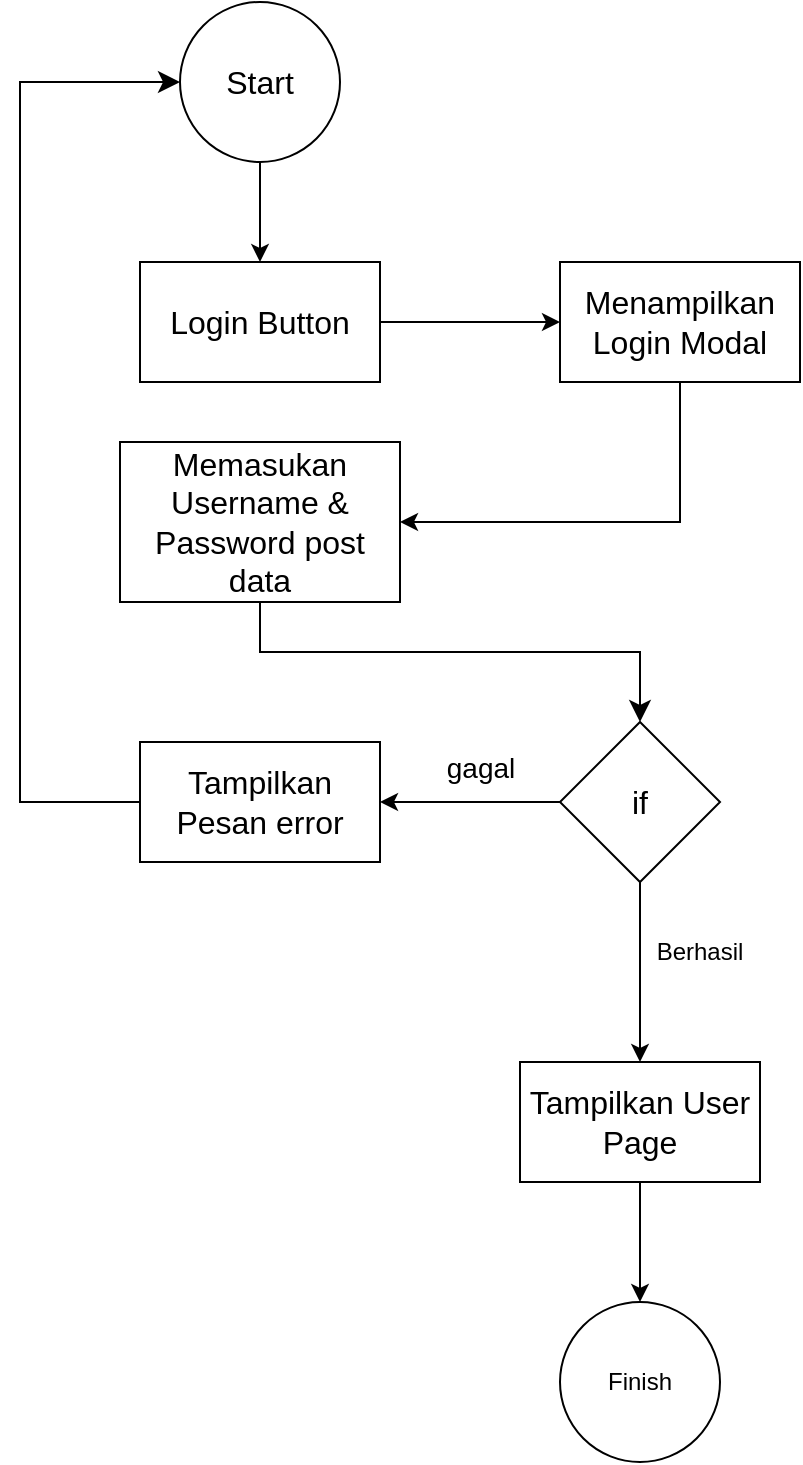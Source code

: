 <mxfile version="21.2.9" type="github">
  <diagram name="Halaman-1" id="zBBdM4n8Wog7IofghNFx">
    <mxGraphModel dx="1100" dy="613" grid="1" gridSize="10" guides="1" tooltips="1" connect="1" arrows="1" fold="1" page="1" pageScale="1" pageWidth="827" pageHeight="1169" math="0" shadow="0">
      <root>
        <mxCell id="0" />
        <mxCell id="1" parent="0" />
        <mxCell id="zUUStYSUxAwKk001Jye8-20" style="edgeStyle=orthogonalEdgeStyle;rounded=0;orthogonalLoop=1;jettySize=auto;html=1;exitX=0;exitY=0.5;exitDx=0;exitDy=0;entryX=1;entryY=0.5;entryDx=0;entryDy=0;" edge="1" parent="1" source="zUUStYSUxAwKk001Jye8-1" target="zUUStYSUxAwKk001Jye8-19">
          <mxGeometry relative="1" as="geometry" />
        </mxCell>
        <mxCell id="zUUStYSUxAwKk001Jye8-30" style="edgeStyle=orthogonalEdgeStyle;rounded=0;orthogonalLoop=1;jettySize=auto;html=1;" edge="1" parent="1" source="zUUStYSUxAwKk001Jye8-1">
          <mxGeometry relative="1" as="geometry">
            <mxPoint x="470" y="640" as="targetPoint" />
          </mxGeometry>
        </mxCell>
        <mxCell id="zUUStYSUxAwKk001Jye8-1" value="&lt;font style=&quot;font-size: 16px;&quot;&gt;if&lt;/font&gt;" style="rhombus;whiteSpace=wrap;html=1;" vertex="1" parent="1">
          <mxGeometry x="430" y="470" width="80" height="80" as="geometry" />
        </mxCell>
        <mxCell id="zUUStYSUxAwKk001Jye8-5" style="edgeStyle=orthogonalEdgeStyle;rounded=0;orthogonalLoop=1;jettySize=auto;html=1;exitX=0.5;exitY=1;exitDx=0;exitDy=0;" edge="1" parent="1" source="zUUStYSUxAwKk001Jye8-3">
          <mxGeometry relative="1" as="geometry">
            <mxPoint x="280" y="240" as="targetPoint" />
          </mxGeometry>
        </mxCell>
        <mxCell id="zUUStYSUxAwKk001Jye8-3" value="&lt;font style=&quot;font-size: 16px;&quot;&gt;Start&lt;/font&gt;" style="ellipse;whiteSpace=wrap;html=1;aspect=fixed;" vertex="1" parent="1">
          <mxGeometry x="240" y="110" width="80" height="80" as="geometry" />
        </mxCell>
        <mxCell id="zUUStYSUxAwKk001Jye8-24" style="edgeStyle=orthogonalEdgeStyle;rounded=0;orthogonalLoop=1;jettySize=auto;html=1;entryX=1;entryY=0.5;entryDx=0;entryDy=0;" edge="1" parent="1" source="zUUStYSUxAwKk001Jye8-6" target="zUUStYSUxAwKk001Jye8-9">
          <mxGeometry relative="1" as="geometry">
            <Array as="points">
              <mxPoint x="490" y="370" />
            </Array>
          </mxGeometry>
        </mxCell>
        <mxCell id="zUUStYSUxAwKk001Jye8-6" value="&lt;font style=&quot;font-size: 16px;&quot;&gt;Menampilkan Login Modal&lt;/font&gt;" style="rounded=0;whiteSpace=wrap;html=1;" vertex="1" parent="1">
          <mxGeometry x="430" y="240" width="120" height="60" as="geometry" />
        </mxCell>
        <mxCell id="zUUStYSUxAwKk001Jye8-9" value="&lt;font style=&quot;font-size: 16px;&quot;&gt;Memasukan Username &amp;amp; Password post data&lt;/font&gt;" style="rounded=0;whiteSpace=wrap;html=1;" vertex="1" parent="1">
          <mxGeometry x="210" y="330" width="140" height="80" as="geometry" />
        </mxCell>
        <mxCell id="zUUStYSUxAwKk001Jye8-17" value="" style="edgeStyle=elbowEdgeStyle;elbow=horizontal;endArrow=classic;html=1;curved=0;rounded=0;endSize=8;startSize=8;exitX=0;exitY=0.5;exitDx=0;exitDy=0;" edge="1" parent="1" source="zUUStYSUxAwKk001Jye8-19">
          <mxGeometry width="50" height="50" relative="1" as="geometry">
            <mxPoint x="180" y="470" as="sourcePoint" />
            <mxPoint x="240" y="150" as="targetPoint" />
            <Array as="points">
              <mxPoint x="160" y="180" />
            </Array>
          </mxGeometry>
        </mxCell>
        <mxCell id="zUUStYSUxAwKk001Jye8-19" value="&lt;font style=&quot;font-size: 16px;&quot;&gt;Tampilkan Pesan error&lt;/font&gt;" style="rounded=0;whiteSpace=wrap;html=1;" vertex="1" parent="1">
          <mxGeometry x="220" y="480" width="120" height="60" as="geometry" />
        </mxCell>
        <mxCell id="zUUStYSUxAwKk001Jye8-21" value="&lt;span style=&quot;font-weight: normal;&quot;&gt;&lt;font style=&quot;font-size: 14px;&quot;&gt;gagal&lt;/font&gt;&lt;/span&gt;" style="text;strokeColor=none;fillColor=none;html=1;fontSize=24;fontStyle=1;verticalAlign=middle;align=center;" vertex="1" parent="1">
          <mxGeometry x="340" y="470" width="100" height="40" as="geometry" />
        </mxCell>
        <mxCell id="zUUStYSUxAwKk001Jye8-29" style="edgeStyle=orthogonalEdgeStyle;rounded=0;orthogonalLoop=1;jettySize=auto;html=1;entryX=0;entryY=0.5;entryDx=0;entryDy=0;" edge="1" parent="1" source="zUUStYSUxAwKk001Jye8-25" target="zUUStYSUxAwKk001Jye8-6">
          <mxGeometry relative="1" as="geometry" />
        </mxCell>
        <mxCell id="zUUStYSUxAwKk001Jye8-25" value="&lt;font style=&quot;font-size: 16px;&quot;&gt;Login Button&lt;/font&gt;" style="rounded=0;whiteSpace=wrap;html=1;" vertex="1" parent="1">
          <mxGeometry x="220" y="240" width="120" height="60" as="geometry" />
        </mxCell>
        <mxCell id="zUUStYSUxAwKk001Jye8-28" value="" style="edgeStyle=elbowEdgeStyle;elbow=vertical;endArrow=classic;html=1;curved=0;rounded=0;endSize=8;startSize=8;exitX=0.5;exitY=1;exitDx=0;exitDy=0;" edge="1" parent="1" source="zUUStYSUxAwKk001Jye8-9" target="zUUStYSUxAwKk001Jye8-1">
          <mxGeometry width="50" height="50" relative="1" as="geometry">
            <mxPoint x="380" y="400" as="sourcePoint" />
            <mxPoint x="430" y="350" as="targetPoint" />
            <Array as="points">
              <mxPoint x="270" y="435" />
            </Array>
          </mxGeometry>
        </mxCell>
        <mxCell id="zUUStYSUxAwKk001Jye8-33" style="edgeStyle=orthogonalEdgeStyle;rounded=0;orthogonalLoop=1;jettySize=auto;html=1;" edge="1" parent="1" source="zUUStYSUxAwKk001Jye8-31">
          <mxGeometry relative="1" as="geometry">
            <mxPoint x="470" y="760" as="targetPoint" />
          </mxGeometry>
        </mxCell>
        <mxCell id="zUUStYSUxAwKk001Jye8-31" value="&lt;font style=&quot;font-size: 16px;&quot;&gt;Tampilkan User Page&lt;/font&gt;" style="rounded=0;whiteSpace=wrap;html=1;" vertex="1" parent="1">
          <mxGeometry x="410" y="640" width="120" height="60" as="geometry" />
        </mxCell>
        <mxCell id="zUUStYSUxAwKk001Jye8-32" value="Berhasil" style="text;html=1;strokeColor=none;fillColor=none;align=center;verticalAlign=middle;whiteSpace=wrap;rounded=0;" vertex="1" parent="1">
          <mxGeometry x="470" y="570" width="60" height="30" as="geometry" />
        </mxCell>
        <mxCell id="zUUStYSUxAwKk001Jye8-34" value="Finish" style="ellipse;whiteSpace=wrap;html=1;aspect=fixed;" vertex="1" parent="1">
          <mxGeometry x="430" y="760" width="80" height="80" as="geometry" />
        </mxCell>
      </root>
    </mxGraphModel>
  </diagram>
</mxfile>
